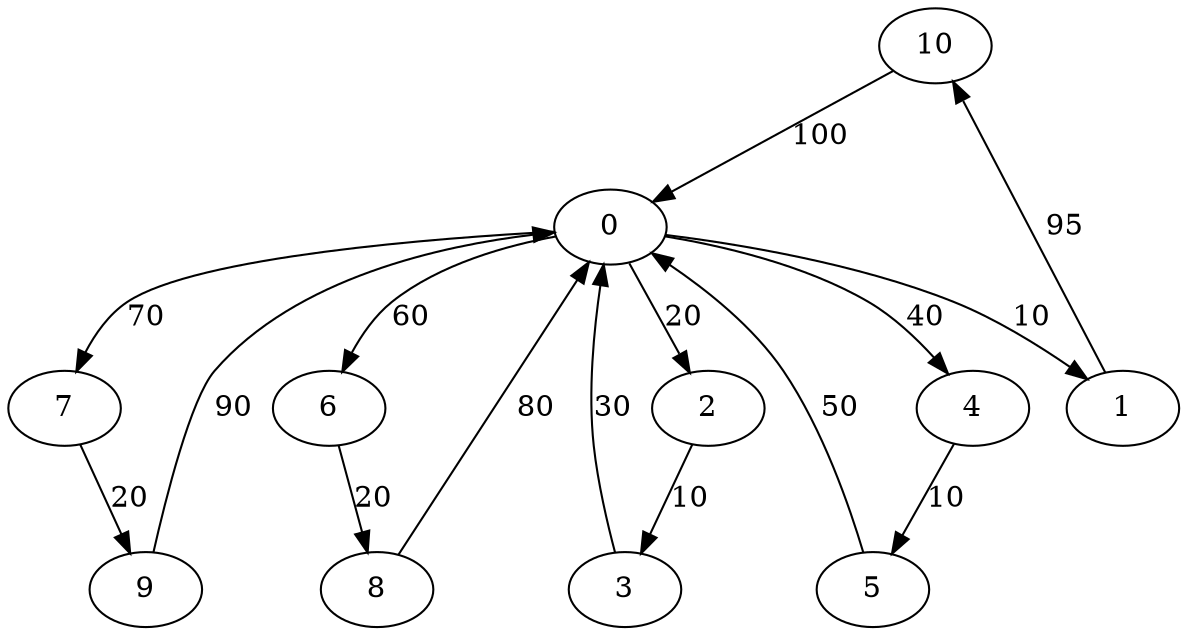 digraph G {
	10->0[ label=100 ];
	0->4[ label=40 ];
	0->1[ label=10 ];
	0->6[ label=60 ];
	0->7[ label=70 ];
	0->2[ label=20 ];
	9->0[ label=90 ];
	4->5[ label=10 ];
	5->0[ label=50 ];
	1->10[ label=95 ];
	6->8[ label=20 ];
	8->0[ label=80 ];
	7->9[ label=20 ];
	2->3[ label=10 ];
	3->0[ label=30 ];
	0 [ label=0 ];
	1 [ label=1 ];
	10 [ label=10 ];
	2 [ label=2 ];
	3 [ label=3 ];
	4 [ label=4 ];
	5 [ label=5 ];
	6 [ label=6 ];
	7 [ label=7 ];
	8 [ label=8 ];
	9 [ label=9 ];

}
